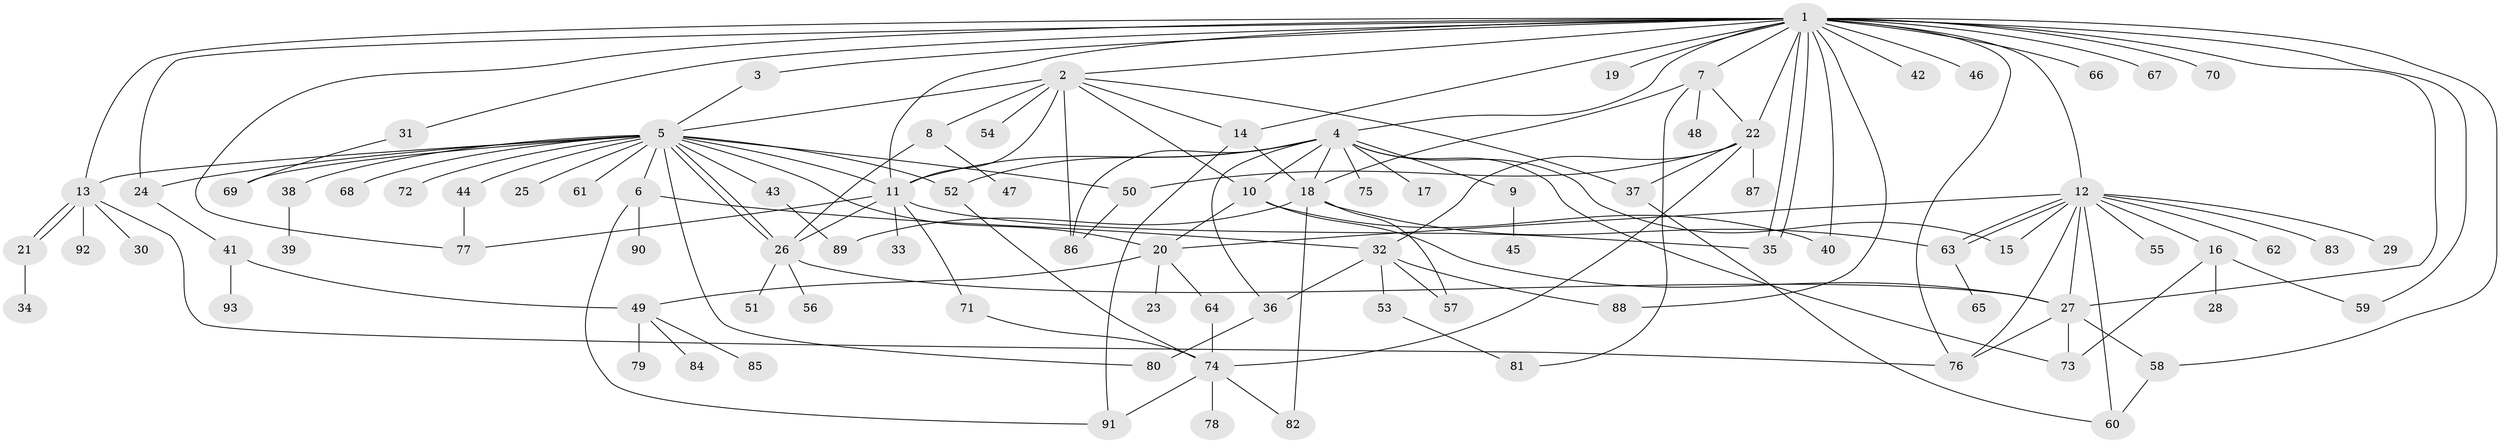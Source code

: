 // Generated by graph-tools (version 1.1) at 2025/49/03/09/25 03:49:56]
// undirected, 93 vertices, 149 edges
graph export_dot {
graph [start="1"]
  node [color=gray90,style=filled];
  1;
  2;
  3;
  4;
  5;
  6;
  7;
  8;
  9;
  10;
  11;
  12;
  13;
  14;
  15;
  16;
  17;
  18;
  19;
  20;
  21;
  22;
  23;
  24;
  25;
  26;
  27;
  28;
  29;
  30;
  31;
  32;
  33;
  34;
  35;
  36;
  37;
  38;
  39;
  40;
  41;
  42;
  43;
  44;
  45;
  46;
  47;
  48;
  49;
  50;
  51;
  52;
  53;
  54;
  55;
  56;
  57;
  58;
  59;
  60;
  61;
  62;
  63;
  64;
  65;
  66;
  67;
  68;
  69;
  70;
  71;
  72;
  73;
  74;
  75;
  76;
  77;
  78;
  79;
  80;
  81;
  82;
  83;
  84;
  85;
  86;
  87;
  88;
  89;
  90;
  91;
  92;
  93;
  1 -- 2;
  1 -- 3;
  1 -- 4;
  1 -- 7;
  1 -- 11;
  1 -- 12;
  1 -- 13;
  1 -- 14;
  1 -- 19;
  1 -- 22;
  1 -- 24;
  1 -- 27;
  1 -- 31;
  1 -- 35;
  1 -- 35;
  1 -- 40;
  1 -- 42;
  1 -- 46;
  1 -- 58;
  1 -- 59;
  1 -- 66;
  1 -- 67;
  1 -- 70;
  1 -- 76;
  1 -- 77;
  1 -- 88;
  2 -- 5;
  2 -- 8;
  2 -- 10;
  2 -- 11;
  2 -- 14;
  2 -- 37;
  2 -- 54;
  2 -- 86;
  3 -- 5;
  4 -- 9;
  4 -- 10;
  4 -- 11;
  4 -- 15;
  4 -- 17;
  4 -- 18;
  4 -- 36;
  4 -- 52;
  4 -- 73;
  4 -- 75;
  4 -- 86;
  5 -- 6;
  5 -- 11;
  5 -- 13;
  5 -- 20;
  5 -- 24;
  5 -- 25;
  5 -- 26;
  5 -- 26;
  5 -- 38;
  5 -- 43;
  5 -- 44;
  5 -- 50;
  5 -- 52;
  5 -- 61;
  5 -- 68;
  5 -- 69;
  5 -- 72;
  5 -- 80;
  6 -- 32;
  6 -- 90;
  6 -- 91;
  7 -- 18;
  7 -- 22;
  7 -- 48;
  7 -- 81;
  8 -- 26;
  8 -- 47;
  9 -- 45;
  10 -- 20;
  10 -- 27;
  10 -- 40;
  11 -- 26;
  11 -- 33;
  11 -- 35;
  11 -- 71;
  11 -- 77;
  12 -- 15;
  12 -- 16;
  12 -- 20;
  12 -- 27;
  12 -- 29;
  12 -- 55;
  12 -- 60;
  12 -- 62;
  12 -- 63;
  12 -- 63;
  12 -- 76;
  12 -- 83;
  13 -- 21;
  13 -- 21;
  13 -- 30;
  13 -- 76;
  13 -- 92;
  14 -- 18;
  14 -- 91;
  16 -- 28;
  16 -- 59;
  16 -- 73;
  18 -- 57;
  18 -- 63;
  18 -- 82;
  18 -- 89;
  20 -- 23;
  20 -- 49;
  20 -- 64;
  21 -- 34;
  22 -- 32;
  22 -- 37;
  22 -- 50;
  22 -- 74;
  22 -- 87;
  24 -- 41;
  26 -- 27;
  26 -- 51;
  26 -- 56;
  27 -- 58;
  27 -- 73;
  27 -- 76;
  31 -- 69;
  32 -- 36;
  32 -- 53;
  32 -- 57;
  32 -- 88;
  36 -- 80;
  37 -- 60;
  38 -- 39;
  41 -- 49;
  41 -- 93;
  43 -- 89;
  44 -- 77;
  49 -- 79;
  49 -- 84;
  49 -- 85;
  50 -- 86;
  52 -- 74;
  53 -- 81;
  58 -- 60;
  63 -- 65;
  64 -- 74;
  71 -- 74;
  74 -- 78;
  74 -- 82;
  74 -- 91;
}
